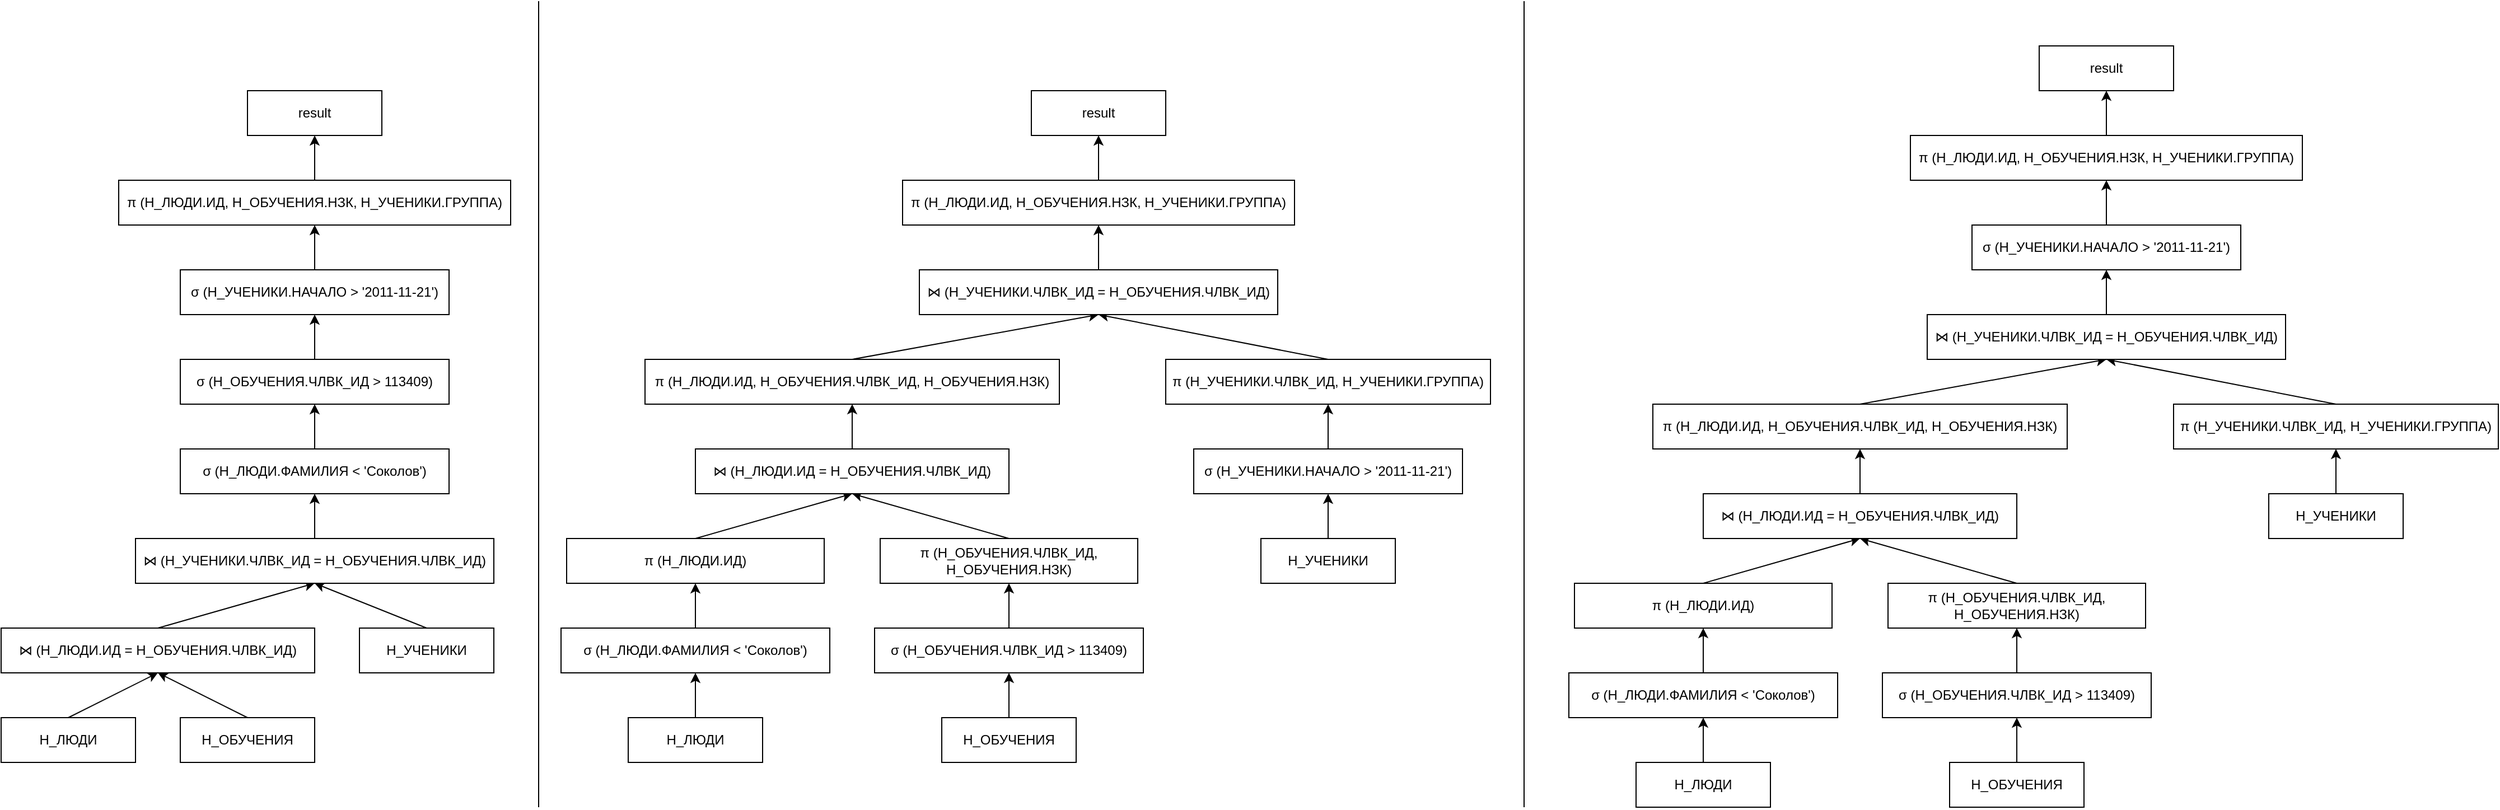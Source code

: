 <mxfile version="15.9.4" type="device"><diagram id="P9VrJKySFn8X6oa_ZKNk" name="Страница 1"><mxGraphModel dx="804" dy="900" grid="1" gridSize="10" guides="1" tooltips="1" connect="1" arrows="1" fold="1" page="1" pageScale="1" pageWidth="1169" pageHeight="827" math="0" shadow="0"><root><mxCell id="0"/><mxCell id="1" parent="0"/><mxCell id="KI5sIUK-3hgAPF3rE6Vd-1" value="result" style="rounded=0;whiteSpace=wrap;html=1;" parent="1" vertex="1"><mxGeometry x="420" y="80" width="120" height="40" as="geometry"/></mxCell><mxCell id="KI5sIUK-3hgAPF3rE6Vd-7" style="rounded=0;orthogonalLoop=1;jettySize=auto;html=1;entryX=0.5;entryY=1;entryDx=0;entryDy=0;exitX=0.5;exitY=0;exitDx=0;exitDy=0;" parent="1" source="KI5sIUK-3hgAPF3rE6Vd-2" target="KI5sIUK-3hgAPF3rE6Vd-6" edge="1"><mxGeometry relative="1" as="geometry"/></mxCell><mxCell id="KI5sIUK-3hgAPF3rE6Vd-2" value="Н_ЛЮДИ" style="rounded=0;whiteSpace=wrap;html=1;" parent="1" vertex="1"><mxGeometry x="200" y="640" width="120" height="40" as="geometry"/></mxCell><mxCell id="KI5sIUK-3hgAPF3rE6Vd-8" style="edgeStyle=none;rounded=0;orthogonalLoop=1;jettySize=auto;html=1;entryX=0.5;entryY=1;entryDx=0;entryDy=0;exitX=0.5;exitY=0;exitDx=0;exitDy=0;" parent="1" source="KI5sIUK-3hgAPF3rE6Vd-4" target="KI5sIUK-3hgAPF3rE6Vd-6" edge="1"><mxGeometry relative="1" as="geometry"/></mxCell><mxCell id="KI5sIUK-3hgAPF3rE6Vd-4" value="Н_ОБУЧЕНИЯ" style="rounded=0;whiteSpace=wrap;html=1;" parent="1" vertex="1"><mxGeometry x="360" y="640" width="120" height="40" as="geometry"/></mxCell><mxCell id="KI5sIUK-3hgAPF3rE6Vd-11" style="edgeStyle=none;rounded=0;orthogonalLoop=1;jettySize=auto;html=1;entryX=0.5;entryY=1;entryDx=0;entryDy=0;exitX=0.5;exitY=0;exitDx=0;exitDy=0;" parent="1" source="KI5sIUK-3hgAPF3rE6Vd-5" target="KI5sIUK-3hgAPF3rE6Vd-9" edge="1"><mxGeometry relative="1" as="geometry"/></mxCell><mxCell id="KI5sIUK-3hgAPF3rE6Vd-5" value="Н_УЧЕНИКИ" style="rounded=0;whiteSpace=wrap;html=1;" parent="1" vertex="1"><mxGeometry x="520" y="560" width="120" height="40" as="geometry"/></mxCell><mxCell id="KI5sIUK-3hgAPF3rE6Vd-10" style="edgeStyle=none;rounded=0;orthogonalLoop=1;jettySize=auto;html=1;entryX=0.5;entryY=1;entryDx=0;entryDy=0;exitX=0.5;exitY=0;exitDx=0;exitDy=0;" parent="1" source="KI5sIUK-3hgAPF3rE6Vd-6" target="KI5sIUK-3hgAPF3rE6Vd-9" edge="1"><mxGeometry relative="1" as="geometry"/></mxCell><mxCell id="KI5sIUK-3hgAPF3rE6Vd-6" value="⋈ (Н_ЛЮДИ.ИД = Н_ОБУЧЕНИЯ.ЧЛВК_ИД)" style="rounded=0;whiteSpace=wrap;html=1;" parent="1" vertex="1"><mxGeometry x="200" y="560" width="280" height="40" as="geometry"/></mxCell><mxCell id="KI5sIUK-3hgAPF3rE6Vd-16" style="edgeStyle=none;rounded=0;orthogonalLoop=1;jettySize=auto;html=1;entryX=0.5;entryY=1;entryDx=0;entryDy=0;" parent="1" source="KI5sIUK-3hgAPF3rE6Vd-9" target="KI5sIUK-3hgAPF3rE6Vd-12" edge="1"><mxGeometry relative="1" as="geometry"/></mxCell><mxCell id="KI5sIUK-3hgAPF3rE6Vd-9" value="⋈ (Н_УЧЕНИКИ.ЧЛВК_ИД = Н_ОБУЧЕНИЯ.ЧЛВК_ИД)" style="rounded=0;whiteSpace=wrap;html=1;" parent="1" vertex="1"><mxGeometry x="320" y="480" width="320" height="40" as="geometry"/></mxCell><mxCell id="KI5sIUK-3hgAPF3rE6Vd-17" style="edgeStyle=none;rounded=0;orthogonalLoop=1;jettySize=auto;html=1;entryX=0.5;entryY=1;entryDx=0;entryDy=0;" parent="1" source="KI5sIUK-3hgAPF3rE6Vd-12" target="KI5sIUK-3hgAPF3rE6Vd-14" edge="1"><mxGeometry relative="1" as="geometry"/></mxCell><mxCell id="KI5sIUK-3hgAPF3rE6Vd-12" value="σ (Н_ЛЮДИ.ФАМИЛИЯ &amp;lt; 'Соколов')" style="rounded=0;whiteSpace=wrap;html=1;" parent="1" vertex="1"><mxGeometry x="360" y="400" width="240" height="40" as="geometry"/></mxCell><mxCell id="KI5sIUK-3hgAPF3rE6Vd-18" style="edgeStyle=none;rounded=0;orthogonalLoop=1;jettySize=auto;html=1;entryX=0.5;entryY=1;entryDx=0;entryDy=0;" parent="1" source="KI5sIUK-3hgAPF3rE6Vd-14" target="KI5sIUK-3hgAPF3rE6Vd-15" edge="1"><mxGeometry relative="1" as="geometry"/></mxCell><mxCell id="KI5sIUK-3hgAPF3rE6Vd-14" value="σ (Н_ОБУЧЕНИЯ.ЧЛВК_ИД &amp;gt; 113409)" style="rounded=0;whiteSpace=wrap;html=1;" parent="1" vertex="1"><mxGeometry x="360" y="320" width="240" height="40" as="geometry"/></mxCell><mxCell id="KI5sIUK-3hgAPF3rE6Vd-30" style="edgeStyle=none;rounded=0;orthogonalLoop=1;jettySize=auto;html=1;entryX=0.5;entryY=1;entryDx=0;entryDy=0;" parent="1" source="KI5sIUK-3hgAPF3rE6Vd-15" target="KI5sIUK-3hgAPF3rE6Vd-29" edge="1"><mxGeometry relative="1" as="geometry"/></mxCell><mxCell id="KI5sIUK-3hgAPF3rE6Vd-15" value="σ (Н_УЧЕНИКИ.НАЧАЛО &amp;gt; '2011-11-21')" style="rounded=0;whiteSpace=wrap;html=1;" parent="1" vertex="1"><mxGeometry x="360" y="240" width="240" height="40" as="geometry"/></mxCell><mxCell id="KI5sIUK-3hgAPF3rE6Vd-25" style="edgeStyle=none;rounded=0;orthogonalLoop=1;jettySize=auto;html=1;entryX=0.5;entryY=1;entryDx=0;entryDy=0;" parent="1" source="KI5sIUK-3hgAPF3rE6Vd-21" target="KI5sIUK-3hgAPF3rE6Vd-24" edge="1"><mxGeometry relative="1" as="geometry"/></mxCell><mxCell id="KI5sIUK-3hgAPF3rE6Vd-21" value="Н_ЛЮДИ" style="rounded=0;whiteSpace=wrap;html=1;" parent="1" vertex="1"><mxGeometry x="760" y="640" width="120" height="40" as="geometry"/></mxCell><mxCell id="KI5sIUK-3hgAPF3rE6Vd-27" style="edgeStyle=none;rounded=0;orthogonalLoop=1;jettySize=auto;html=1;entryX=0.5;entryY=1;entryDx=0;entryDy=0;" parent="1" source="KI5sIUK-3hgAPF3rE6Vd-22" target="KI5sIUK-3hgAPF3rE6Vd-26" edge="1"><mxGeometry relative="1" as="geometry"/></mxCell><mxCell id="KI5sIUK-3hgAPF3rE6Vd-22" value="Н_ОБУЧЕНИЯ" style="rounded=0;whiteSpace=wrap;html=1;" parent="1" vertex="1"><mxGeometry x="1040" y="640" width="120" height="40" as="geometry"/></mxCell><mxCell id="KI5sIUK-3hgAPF3rE6Vd-41" style="edgeStyle=none;rounded=0;orthogonalLoop=1;jettySize=auto;html=1;entryX=0.5;entryY=1;entryDx=0;entryDy=0;" parent="1" source="KI5sIUK-3hgAPF3rE6Vd-23" target="KI5sIUK-3hgAPF3rE6Vd-40" edge="1"><mxGeometry relative="1" as="geometry"/></mxCell><mxCell id="KI5sIUK-3hgAPF3rE6Vd-23" value="Н_УЧЕНИКИ" style="rounded=0;whiteSpace=wrap;html=1;" parent="1" vertex="1"><mxGeometry x="1325" y="480" width="120" height="40" as="geometry"/></mxCell><mxCell id="KI5sIUK-3hgAPF3rE6Vd-33" style="edgeStyle=none;rounded=0;orthogonalLoop=1;jettySize=auto;html=1;entryX=0.5;entryY=1;entryDx=0;entryDy=0;" parent="1" source="KI5sIUK-3hgAPF3rE6Vd-24" target="KI5sIUK-3hgAPF3rE6Vd-32" edge="1"><mxGeometry relative="1" as="geometry"/></mxCell><mxCell id="KI5sIUK-3hgAPF3rE6Vd-24" value="σ (Н_ЛЮДИ.ФАМИЛИЯ &amp;lt; 'Соколов')" style="rounded=0;whiteSpace=wrap;html=1;" parent="1" vertex="1"><mxGeometry x="700" y="560" width="240" height="40" as="geometry"/></mxCell><mxCell id="KI5sIUK-3hgAPF3rE6Vd-35" style="edgeStyle=none;rounded=0;orthogonalLoop=1;jettySize=auto;html=1;entryX=0.5;entryY=1;entryDx=0;entryDy=0;" parent="1" source="KI5sIUK-3hgAPF3rE6Vd-26" target="KI5sIUK-3hgAPF3rE6Vd-34" edge="1"><mxGeometry relative="1" as="geometry"/></mxCell><mxCell id="KI5sIUK-3hgAPF3rE6Vd-26" value="σ (Н_ОБУЧЕНИЯ.ЧЛВК_ИД &amp;gt; 113409)" style="rounded=0;whiteSpace=wrap;html=1;" parent="1" vertex="1"><mxGeometry x="980" y="560" width="240" height="40" as="geometry"/></mxCell><mxCell id="KI5sIUK-3hgAPF3rE6Vd-31" style="edgeStyle=none;rounded=0;orthogonalLoop=1;jettySize=auto;html=1;entryX=0.5;entryY=1;entryDx=0;entryDy=0;" parent="1" source="KI5sIUK-3hgAPF3rE6Vd-29" target="KI5sIUK-3hgAPF3rE6Vd-1" edge="1"><mxGeometry relative="1" as="geometry"/></mxCell><mxCell id="KI5sIUK-3hgAPF3rE6Vd-29" value="π (Н_ЛЮДИ.ИД, Н_ОБУЧЕНИЯ.НЗК, Н_УЧЕНИКИ.ГРУППА)" style="rounded=0;whiteSpace=wrap;html=1;" parent="1" vertex="1"><mxGeometry x="305" y="160" width="350" height="40" as="geometry"/></mxCell><mxCell id="KI5sIUK-3hgAPF3rE6Vd-37" style="edgeStyle=none;rounded=0;orthogonalLoop=1;jettySize=auto;html=1;entryX=0.5;entryY=1;entryDx=0;entryDy=0;exitX=0.5;exitY=0;exitDx=0;exitDy=0;" parent="1" source="KI5sIUK-3hgAPF3rE6Vd-32" target="KI5sIUK-3hgAPF3rE6Vd-36" edge="1"><mxGeometry relative="1" as="geometry"/></mxCell><mxCell id="KI5sIUK-3hgAPF3rE6Vd-32" value="π (Н_ЛЮДИ.ИД)" style="rounded=0;whiteSpace=wrap;html=1;" parent="1" vertex="1"><mxGeometry x="705" y="480" width="230" height="40" as="geometry"/></mxCell><mxCell id="KI5sIUK-3hgAPF3rE6Vd-38" style="edgeStyle=none;rounded=0;orthogonalLoop=1;jettySize=auto;html=1;entryX=0.5;entryY=1;entryDx=0;entryDy=0;exitX=0.5;exitY=0;exitDx=0;exitDy=0;" parent="1" source="KI5sIUK-3hgAPF3rE6Vd-34" target="KI5sIUK-3hgAPF3rE6Vd-36" edge="1"><mxGeometry relative="1" as="geometry"/></mxCell><mxCell id="KI5sIUK-3hgAPF3rE6Vd-34" value="π (Н_ОБУЧЕНИЯ.ЧЛВК_ИД, Н_ОБУЧЕНИЯ.НЗК)" style="rounded=0;whiteSpace=wrap;html=1;" parent="1" vertex="1"><mxGeometry x="985" y="480" width="230" height="40" as="geometry"/></mxCell><mxCell id="KI5sIUK-3hgAPF3rE6Vd-45" style="edgeStyle=none;rounded=0;orthogonalLoop=1;jettySize=auto;html=1;entryX=0.5;entryY=1;entryDx=0;entryDy=0;" parent="1" source="KI5sIUK-3hgAPF3rE6Vd-36" target="KI5sIUK-3hgAPF3rE6Vd-44" edge="1"><mxGeometry relative="1" as="geometry"/></mxCell><mxCell id="KI5sIUK-3hgAPF3rE6Vd-36" value="⋈ (Н_ЛЮДИ.ИД = Н_ОБУЧЕНИЯ.ЧЛВК_ИД)" style="rounded=0;whiteSpace=wrap;html=1;" parent="1" vertex="1"><mxGeometry x="820" y="400" width="280" height="40" as="geometry"/></mxCell><mxCell id="KI5sIUK-3hgAPF3rE6Vd-43" style="edgeStyle=none;rounded=0;orthogonalLoop=1;jettySize=auto;html=1;entryX=0.5;entryY=1;entryDx=0;entryDy=0;" parent="1" source="KI5sIUK-3hgAPF3rE6Vd-40" target="KI5sIUK-3hgAPF3rE6Vd-42" edge="1"><mxGeometry relative="1" as="geometry"/></mxCell><mxCell id="KI5sIUK-3hgAPF3rE6Vd-40" value="σ (Н_УЧЕНИКИ.НАЧАЛО &amp;gt; '2011-11-21')" style="rounded=0;whiteSpace=wrap;html=1;" parent="1" vertex="1"><mxGeometry x="1265" y="400" width="240" height="40" as="geometry"/></mxCell><mxCell id="KI5sIUK-3hgAPF3rE6Vd-50" style="edgeStyle=none;rounded=0;orthogonalLoop=1;jettySize=auto;html=1;entryX=0.5;entryY=1;entryDx=0;entryDy=0;exitX=0.5;exitY=0;exitDx=0;exitDy=0;" parent="1" source="KI5sIUK-3hgAPF3rE6Vd-42" target="KI5sIUK-3hgAPF3rE6Vd-48" edge="1"><mxGeometry relative="1" as="geometry"/></mxCell><mxCell id="KI5sIUK-3hgAPF3rE6Vd-42" value="π (Н_УЧЕНИКИ.ЧЛВК_ИД, Н_УЧЕНИКИ.ГРУППА)" style="rounded=0;whiteSpace=wrap;html=1;" parent="1" vertex="1"><mxGeometry x="1240" y="320" width="290" height="40" as="geometry"/></mxCell><mxCell id="KI5sIUK-3hgAPF3rE6Vd-49" style="edgeStyle=none;rounded=0;orthogonalLoop=1;jettySize=auto;html=1;entryX=0.5;entryY=1;entryDx=0;entryDy=0;exitX=0.5;exitY=0;exitDx=0;exitDy=0;" parent="1" source="KI5sIUK-3hgAPF3rE6Vd-44" target="KI5sIUK-3hgAPF3rE6Vd-48" edge="1"><mxGeometry relative="1" as="geometry"/></mxCell><mxCell id="KI5sIUK-3hgAPF3rE6Vd-44" value="π (Н_ЛЮДИ.ИД, Н_ОБУЧЕНИЯ.ЧЛВК_ИД, Н_ОБУЧЕНИЯ.НЗК)" style="rounded=0;whiteSpace=wrap;html=1;" parent="1" vertex="1"><mxGeometry x="775" y="320" width="370" height="40" as="geometry"/></mxCell><mxCell id="KI5sIUK-3hgAPF3rE6Vd-52" style="edgeStyle=none;rounded=0;orthogonalLoop=1;jettySize=auto;html=1;entryX=0.5;entryY=1;entryDx=0;entryDy=0;" parent="1" source="KI5sIUK-3hgAPF3rE6Vd-48" target="KI5sIUK-3hgAPF3rE6Vd-53" edge="1"><mxGeometry relative="1" as="geometry"><mxPoint x="1180" y="200" as="targetPoint"/></mxGeometry></mxCell><mxCell id="KI5sIUK-3hgAPF3rE6Vd-48" value="⋈ (Н_УЧЕНИКИ.ЧЛВК_ИД = Н_ОБУЧЕНИЯ.ЧЛВК_ИД)" style="rounded=0;whiteSpace=wrap;html=1;" parent="1" vertex="1"><mxGeometry x="1020" y="240" width="320" height="40" as="geometry"/></mxCell><mxCell id="KI5sIUK-3hgAPF3rE6Vd-55" style="edgeStyle=none;rounded=0;orthogonalLoop=1;jettySize=auto;html=1;entryX=0.5;entryY=1;entryDx=0;entryDy=0;" parent="1" source="KI5sIUK-3hgAPF3rE6Vd-53" target="KI5sIUK-3hgAPF3rE6Vd-54" edge="1"><mxGeometry relative="1" as="geometry"/></mxCell><mxCell id="KI5sIUK-3hgAPF3rE6Vd-53" value="π (Н_ЛЮДИ.ИД, Н_ОБУЧЕНИЯ.НЗК, Н_УЧЕНИКИ.ГРУППА)" style="rounded=0;whiteSpace=wrap;html=1;" parent="1" vertex="1"><mxGeometry x="1005" y="160" width="350" height="40" as="geometry"/></mxCell><mxCell id="KI5sIUK-3hgAPF3rE6Vd-54" value="result" style="rounded=0;whiteSpace=wrap;html=1;" parent="1" vertex="1"><mxGeometry x="1120" y="80" width="120" height="40" as="geometry"/></mxCell><mxCell id="KI5sIUK-3hgAPF3rE6Vd-59" value="" style="endArrow=none;html=1;rounded=0;" parent="1" edge="1"><mxGeometry width="50" height="50" relative="1" as="geometry"><mxPoint x="680" as="sourcePoint"/><mxPoint x="680" y="720" as="targetPoint"/></mxGeometry></mxCell><mxCell id="KI5sIUK-3hgAPF3rE6Vd-60" value="" style="endArrow=none;html=1;rounded=0;" parent="1" edge="1"><mxGeometry width="50" height="50" relative="1" as="geometry"><mxPoint x="1560" as="sourcePoint"/><mxPoint x="1560" y="720" as="targetPoint"/></mxGeometry></mxCell><mxCell id="dnL2rwTsgK0ttKphyTdZ-28" style="edgeStyle=none;rounded=0;orthogonalLoop=1;jettySize=auto;html=1;entryX=0.5;entryY=1;entryDx=0;entryDy=0;" edge="1" parent="1" source="dnL2rwTsgK0ttKphyTdZ-29" target="dnL2rwTsgK0ttKphyTdZ-35"><mxGeometry relative="1" as="geometry"/></mxCell><mxCell id="dnL2rwTsgK0ttKphyTdZ-29" value="Н_ЛЮДИ" style="rounded=0;whiteSpace=wrap;html=1;" vertex="1" parent="1"><mxGeometry x="1660" y="680" width="120" height="40" as="geometry"/></mxCell><mxCell id="dnL2rwTsgK0ttKphyTdZ-30" style="edgeStyle=none;rounded=0;orthogonalLoop=1;jettySize=auto;html=1;entryX=0.5;entryY=1;entryDx=0;entryDy=0;" edge="1" parent="1" source="dnL2rwTsgK0ttKphyTdZ-31" target="dnL2rwTsgK0ttKphyTdZ-37"><mxGeometry relative="1" as="geometry"/></mxCell><mxCell id="dnL2rwTsgK0ttKphyTdZ-31" value="Н_ОБУЧЕНИЯ" style="rounded=0;whiteSpace=wrap;html=1;" vertex="1" parent="1"><mxGeometry x="1940" y="680" width="120" height="40" as="geometry"/></mxCell><mxCell id="dnL2rwTsgK0ttKphyTdZ-55" style="edgeStyle=orthogonalEdgeStyle;rounded=0;orthogonalLoop=1;jettySize=auto;html=1;entryX=0.5;entryY=1;entryDx=0;entryDy=0;" edge="1" parent="1" source="dnL2rwTsgK0ttKphyTdZ-33" target="dnL2rwTsgK0ttKphyTdZ-47"><mxGeometry relative="1" as="geometry"/></mxCell><mxCell id="dnL2rwTsgK0ttKphyTdZ-33" value="Н_УЧЕНИКИ" style="rounded=0;whiteSpace=wrap;html=1;" vertex="1" parent="1"><mxGeometry x="2225" y="440" width="120" height="40" as="geometry"/></mxCell><mxCell id="dnL2rwTsgK0ttKphyTdZ-34" style="edgeStyle=none;rounded=0;orthogonalLoop=1;jettySize=auto;html=1;entryX=0.5;entryY=1;entryDx=0;entryDy=0;" edge="1" parent="1" source="dnL2rwTsgK0ttKphyTdZ-35" target="dnL2rwTsgK0ttKphyTdZ-39"><mxGeometry relative="1" as="geometry"/></mxCell><mxCell id="dnL2rwTsgK0ttKphyTdZ-35" value="σ (Н_ЛЮДИ.ФАМИЛИЯ &amp;lt; 'Соколов')" style="rounded=0;whiteSpace=wrap;html=1;" vertex="1" parent="1"><mxGeometry x="1600" y="600" width="240" height="40" as="geometry"/></mxCell><mxCell id="dnL2rwTsgK0ttKphyTdZ-36" style="edgeStyle=none;rounded=0;orthogonalLoop=1;jettySize=auto;html=1;entryX=0.5;entryY=1;entryDx=0;entryDy=0;" edge="1" parent="1" source="dnL2rwTsgK0ttKphyTdZ-37" target="dnL2rwTsgK0ttKphyTdZ-41"><mxGeometry relative="1" as="geometry"/></mxCell><mxCell id="dnL2rwTsgK0ttKphyTdZ-37" value="σ (Н_ОБУЧЕНИЯ.ЧЛВК_ИД &amp;gt; 113409)" style="rounded=0;whiteSpace=wrap;html=1;" vertex="1" parent="1"><mxGeometry x="1880" y="600" width="240" height="40" as="geometry"/></mxCell><mxCell id="dnL2rwTsgK0ttKphyTdZ-38" style="edgeStyle=none;rounded=0;orthogonalLoop=1;jettySize=auto;html=1;entryX=0.5;entryY=1;entryDx=0;entryDy=0;exitX=0.5;exitY=0;exitDx=0;exitDy=0;" edge="1" parent="1" source="dnL2rwTsgK0ttKphyTdZ-39" target="dnL2rwTsgK0ttKphyTdZ-43"><mxGeometry relative="1" as="geometry"/></mxCell><mxCell id="dnL2rwTsgK0ttKphyTdZ-39" value="π (Н_ЛЮДИ.ИД)" style="rounded=0;whiteSpace=wrap;html=1;" vertex="1" parent="1"><mxGeometry x="1605" y="520" width="230" height="40" as="geometry"/></mxCell><mxCell id="dnL2rwTsgK0ttKphyTdZ-40" style="edgeStyle=none;rounded=0;orthogonalLoop=1;jettySize=auto;html=1;entryX=0.5;entryY=1;entryDx=0;entryDy=0;exitX=0.5;exitY=0;exitDx=0;exitDy=0;" edge="1" parent="1" source="dnL2rwTsgK0ttKphyTdZ-41" target="dnL2rwTsgK0ttKphyTdZ-43"><mxGeometry relative="1" as="geometry"/></mxCell><mxCell id="dnL2rwTsgK0ttKphyTdZ-41" value="π (Н_ОБУЧЕНИЯ.ЧЛВК_ИД, Н_ОБУЧЕНИЯ.НЗК)" style="rounded=0;whiteSpace=wrap;html=1;" vertex="1" parent="1"><mxGeometry x="1885" y="520" width="230" height="40" as="geometry"/></mxCell><mxCell id="dnL2rwTsgK0ttKphyTdZ-42" style="edgeStyle=none;rounded=0;orthogonalLoop=1;jettySize=auto;html=1;entryX=0.5;entryY=1;entryDx=0;entryDy=0;" edge="1" parent="1" source="dnL2rwTsgK0ttKphyTdZ-43" target="dnL2rwTsgK0ttKphyTdZ-49"><mxGeometry relative="1" as="geometry"/></mxCell><mxCell id="dnL2rwTsgK0ttKphyTdZ-43" value="⋈ (Н_ЛЮДИ.ИД = Н_ОБУЧЕНИЯ.ЧЛВК_ИД)" style="rounded=0;whiteSpace=wrap;html=1;" vertex="1" parent="1"><mxGeometry x="1720" y="440" width="280" height="40" as="geometry"/></mxCell><mxCell id="dnL2rwTsgK0ttKphyTdZ-57" style="edgeStyle=orthogonalEdgeStyle;rounded=0;orthogonalLoop=1;jettySize=auto;html=1;" edge="1" parent="1" source="dnL2rwTsgK0ttKphyTdZ-45" target="dnL2rwTsgK0ttKphyTdZ-53"><mxGeometry relative="1" as="geometry"/></mxCell><mxCell id="dnL2rwTsgK0ttKphyTdZ-45" value="σ (Н_УЧЕНИКИ.НАЧАЛО &amp;gt; '2011-11-21')" style="rounded=0;whiteSpace=wrap;html=1;" vertex="1" parent="1"><mxGeometry x="1960" y="200" width="240" height="40" as="geometry"/></mxCell><mxCell id="dnL2rwTsgK0ttKphyTdZ-46" style="edgeStyle=none;rounded=0;orthogonalLoop=1;jettySize=auto;html=1;entryX=0.5;entryY=1;entryDx=0;entryDy=0;exitX=0.5;exitY=0;exitDx=0;exitDy=0;" edge="1" parent="1" source="dnL2rwTsgK0ttKphyTdZ-47" target="dnL2rwTsgK0ttKphyTdZ-51"><mxGeometry relative="1" as="geometry"/></mxCell><mxCell id="dnL2rwTsgK0ttKphyTdZ-47" value="π (Н_УЧЕНИКИ.ЧЛВК_ИД, Н_УЧЕНИКИ.ГРУППА)" style="rounded=0;whiteSpace=wrap;html=1;" vertex="1" parent="1"><mxGeometry x="2140" y="360" width="290" height="40" as="geometry"/></mxCell><mxCell id="dnL2rwTsgK0ttKphyTdZ-48" style="edgeStyle=none;rounded=0;orthogonalLoop=1;jettySize=auto;html=1;entryX=0.5;entryY=1;entryDx=0;entryDy=0;exitX=0.5;exitY=0;exitDx=0;exitDy=0;" edge="1" parent="1" source="dnL2rwTsgK0ttKphyTdZ-49" target="dnL2rwTsgK0ttKphyTdZ-51"><mxGeometry relative="1" as="geometry"/></mxCell><mxCell id="dnL2rwTsgK0ttKphyTdZ-49" value="π (Н_ЛЮДИ.ИД, Н_ОБУЧЕНИЯ.ЧЛВК_ИД, Н_ОБУЧЕНИЯ.НЗК)" style="rounded=0;whiteSpace=wrap;html=1;" vertex="1" parent="1"><mxGeometry x="1675" y="360" width="370" height="40" as="geometry"/></mxCell><mxCell id="dnL2rwTsgK0ttKphyTdZ-56" style="edgeStyle=orthogonalEdgeStyle;rounded=0;orthogonalLoop=1;jettySize=auto;html=1;" edge="1" parent="1" source="dnL2rwTsgK0ttKphyTdZ-51" target="dnL2rwTsgK0ttKphyTdZ-45"><mxGeometry relative="1" as="geometry"/></mxCell><mxCell id="dnL2rwTsgK0ttKphyTdZ-51" value="⋈ (Н_УЧЕНИКИ.ЧЛВК_ИД = Н_ОБУЧЕНИЯ.ЧЛВК_ИД)" style="rounded=0;whiteSpace=wrap;html=1;" vertex="1" parent="1"><mxGeometry x="1920" y="280" width="320" height="40" as="geometry"/></mxCell><mxCell id="dnL2rwTsgK0ttKphyTdZ-52" style="edgeStyle=none;rounded=0;orthogonalLoop=1;jettySize=auto;html=1;entryX=0.5;entryY=1;entryDx=0;entryDy=0;" edge="1" parent="1" source="dnL2rwTsgK0ttKphyTdZ-53" target="dnL2rwTsgK0ttKphyTdZ-54"><mxGeometry relative="1" as="geometry"/></mxCell><mxCell id="dnL2rwTsgK0ttKphyTdZ-53" value="π (Н_ЛЮДИ.ИД, Н_ОБУЧЕНИЯ.НЗК, Н_УЧЕНИКИ.ГРУППА)" style="rounded=0;whiteSpace=wrap;html=1;" vertex="1" parent="1"><mxGeometry x="1905" y="120" width="350" height="40" as="geometry"/></mxCell><mxCell id="dnL2rwTsgK0ttKphyTdZ-54" value="result" style="rounded=0;whiteSpace=wrap;html=1;" vertex="1" parent="1"><mxGeometry x="2020" y="40" width="120" height="40" as="geometry"/></mxCell></root></mxGraphModel></diagram></mxfile>